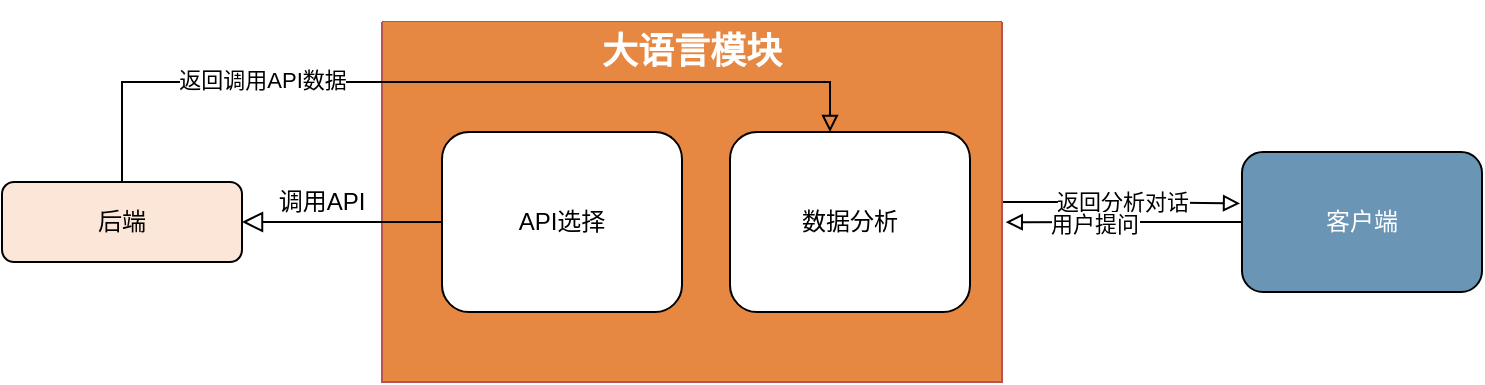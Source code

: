 <mxfile version="21.2.9" type="github">
  <diagram id="C5RBs43oDa-KdzZeNtuy" name="Page-1">
    <mxGraphModel dx="886" dy="685" grid="1" gridSize="10" guides="1" tooltips="1" connect="1" arrows="1" fold="1" page="1" pageScale="1" pageWidth="827" pageHeight="1169" math="0" shadow="0">
      <root>
        <mxCell id="WIyWlLk6GJQsqaUBKTNV-0" />
        <mxCell id="WIyWlLk6GJQsqaUBKTNV-1" parent="WIyWlLk6GJQsqaUBKTNV-0" />
        <mxCell id="4j72tdMeT4Ba6fIEQLCz-11" value="返回分析对话" style="edgeStyle=orthogonalEdgeStyle;rounded=0;orthogonalLoop=1;jettySize=auto;html=1;entryX=-0.008;entryY=0.367;entryDx=0;entryDy=0;entryPerimeter=0;endArrow=block;endFill=0;" edge="1" parent="WIyWlLk6GJQsqaUBKTNV-1" source="4j72tdMeT4Ba6fIEQLCz-1" target="4j72tdMeT4Ba6fIEQLCz-9">
          <mxGeometry relative="1" as="geometry" />
        </mxCell>
        <mxCell id="4j72tdMeT4Ba6fIEQLCz-1" value="" style="swimlane;startSize=0;fillColor=#f8cecc;strokeColor=#b85450;swimlaneFillColor=#E68742;backgroundOutline=0;" vertex="1" parent="WIyWlLk6GJQsqaUBKTNV-1">
          <mxGeometry x="190" y="120" width="310" height="180" as="geometry" />
        </mxCell>
        <mxCell id="4j72tdMeT4Ba6fIEQLCz-0" value="API选择" style="rounded=1;whiteSpace=wrap;html=1;" vertex="1" parent="4j72tdMeT4Ba6fIEQLCz-1">
          <mxGeometry x="30" y="55" width="120" height="90" as="geometry" />
        </mxCell>
        <mxCell id="4j72tdMeT4Ba6fIEQLCz-5" value="数据分析" style="rounded=1;whiteSpace=wrap;html=1;" vertex="1" parent="4j72tdMeT4Ba6fIEQLCz-1">
          <mxGeometry x="174" y="55" width="120" height="90" as="geometry" />
        </mxCell>
        <mxCell id="4j72tdMeT4Ba6fIEQLCz-4" value="&lt;h2&gt;大语言模块&lt;/h2&gt;" style="text;html=1;strokeColor=none;fillColor=none;align=center;verticalAlign=middle;whiteSpace=wrap;rounded=0;fontColor=#FFFFFF;fontFamily=得意黑;fontSource=https%3A%2F%2Fgithub.com%2FKonghaYao%2Fchinese-free-web-font-storage%2Ftree%2Fbranch%2Fpackages%2Fdyh%2Ffonts;" vertex="1" parent="4j72tdMeT4Ba6fIEQLCz-1">
          <mxGeometry x="100" width="110" height="30" as="geometry" />
        </mxCell>
        <mxCell id="4j72tdMeT4Ba6fIEQLCz-6" style="edgeStyle=orthogonalEdgeStyle;rounded=0;orthogonalLoop=1;jettySize=auto;html=1;endArrow=block;endFill=0;" edge="1" parent="WIyWlLk6GJQsqaUBKTNV-1" source="WIyWlLk6GJQsqaUBKTNV-3" target="4j72tdMeT4Ba6fIEQLCz-5">
          <mxGeometry relative="1" as="geometry">
            <Array as="points">
              <mxPoint x="60" y="150" />
              <mxPoint x="414" y="150" />
            </Array>
          </mxGeometry>
        </mxCell>
        <mxCell id="4j72tdMeT4Ba6fIEQLCz-8" value="返回调用API数据" style="edgeLabel;html=1;align=center;verticalAlign=middle;resizable=0;points=[];" vertex="1" connectable="0" parent="4j72tdMeT4Ba6fIEQLCz-6">
          <mxGeometry x="-0.441" y="1" relative="1" as="geometry">
            <mxPoint as="offset" />
          </mxGeometry>
        </mxCell>
        <mxCell id="WIyWlLk6GJQsqaUBKTNV-3" value="后端" style="rounded=1;whiteSpace=wrap;html=1;fontSize=12;glass=0;strokeWidth=1;shadow=0;fillColor=#FBE6D8;" parent="WIyWlLk6GJQsqaUBKTNV-1" vertex="1">
          <mxGeometry y="200" width="120" height="40" as="geometry" />
        </mxCell>
        <mxCell id="WIyWlLk6GJQsqaUBKTNV-2" value="" style="rounded=0;html=1;jettySize=auto;orthogonalLoop=1;fontSize=11;endArrow=block;endFill=0;endSize=8;strokeWidth=1;shadow=0;labelBackgroundColor=none;edgeStyle=orthogonalEdgeStyle;entryX=1;entryY=0.5;entryDx=0;entryDy=0;exitX=0;exitY=0.5;exitDx=0;exitDy=0;" parent="WIyWlLk6GJQsqaUBKTNV-1" source="4j72tdMeT4Ba6fIEQLCz-0" target="WIyWlLk6GJQsqaUBKTNV-3" edge="1">
          <mxGeometry relative="1" as="geometry">
            <mxPoint x="160" y="220" as="targetPoint" />
          </mxGeometry>
        </mxCell>
        <mxCell id="4j72tdMeT4Ba6fIEQLCz-7" value="调用API" style="text;html=1;strokeColor=none;fillColor=none;align=center;verticalAlign=middle;whiteSpace=wrap;rounded=0;" vertex="1" parent="WIyWlLk6GJQsqaUBKTNV-1">
          <mxGeometry x="130" y="195" width="60" height="30" as="geometry" />
        </mxCell>
        <mxCell id="4j72tdMeT4Ba6fIEQLCz-10" style="edgeStyle=orthogonalEdgeStyle;rounded=0;orthogonalLoop=1;jettySize=auto;html=1;entryX=1.006;entryY=0.556;entryDx=0;entryDy=0;entryPerimeter=0;endArrow=block;endFill=0;" edge="1" parent="WIyWlLk6GJQsqaUBKTNV-1" source="4j72tdMeT4Ba6fIEQLCz-9" target="4j72tdMeT4Ba6fIEQLCz-1">
          <mxGeometry relative="1" as="geometry" />
        </mxCell>
        <mxCell id="4j72tdMeT4Ba6fIEQLCz-12" value="用户提问" style="edgeLabel;html=1;align=center;verticalAlign=middle;resizable=0;points=[];" vertex="1" connectable="0" parent="4j72tdMeT4Ba6fIEQLCz-10">
          <mxGeometry x="0.264" y="1" relative="1" as="geometry">
            <mxPoint as="offset" />
          </mxGeometry>
        </mxCell>
        <mxCell id="4j72tdMeT4Ba6fIEQLCz-9" value="&lt;font data-font-src=&quot;https://github.com/KonghaYao/chinese-free-web-font-storage/tree/branch/packages/dyh/fonts&quot; face=&quot;得意黑&quot; color=&quot;#ffffff&quot;&gt;客户端&lt;/font&gt;" style="rounded=1;whiteSpace=wrap;html=1;fillColor=#6A95B5;" vertex="1" parent="WIyWlLk6GJQsqaUBKTNV-1">
          <mxGeometry x="620" y="185" width="120" height="70" as="geometry" />
        </mxCell>
      </root>
    </mxGraphModel>
  </diagram>
</mxfile>
